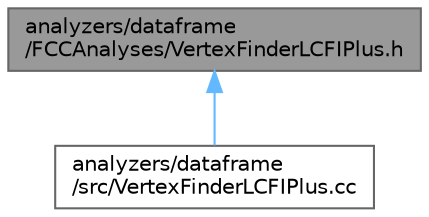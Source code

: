 digraph "analyzers/dataframe/FCCAnalyses/VertexFinderLCFIPlus.h"
{
 // LATEX_PDF_SIZE
  bgcolor="transparent";
  edge [fontname=Helvetica,fontsize=10,labelfontname=Helvetica,labelfontsize=10];
  node [fontname=Helvetica,fontsize=10,shape=box,height=0.2,width=0.4];
  Node1 [id="Node000001",label="analyzers/dataframe\l/FCCAnalyses/VertexFinderLCFIPlus.h",height=0.2,width=0.4,color="gray40", fillcolor="grey60", style="filled", fontcolor="black",tooltip=" "];
  Node1 -> Node2 [id="edge1_Node000001_Node000002",dir="back",color="steelblue1",style="solid",tooltip=" "];
  Node2 [id="Node000002",label="analyzers/dataframe\l/src/VertexFinderLCFIPlus.cc",height=0.2,width=0.4,color="grey40", fillcolor="white", style="filled",URL="$VertexFinderLCFIPlus_8cc.html",tooltip=" "];
}

